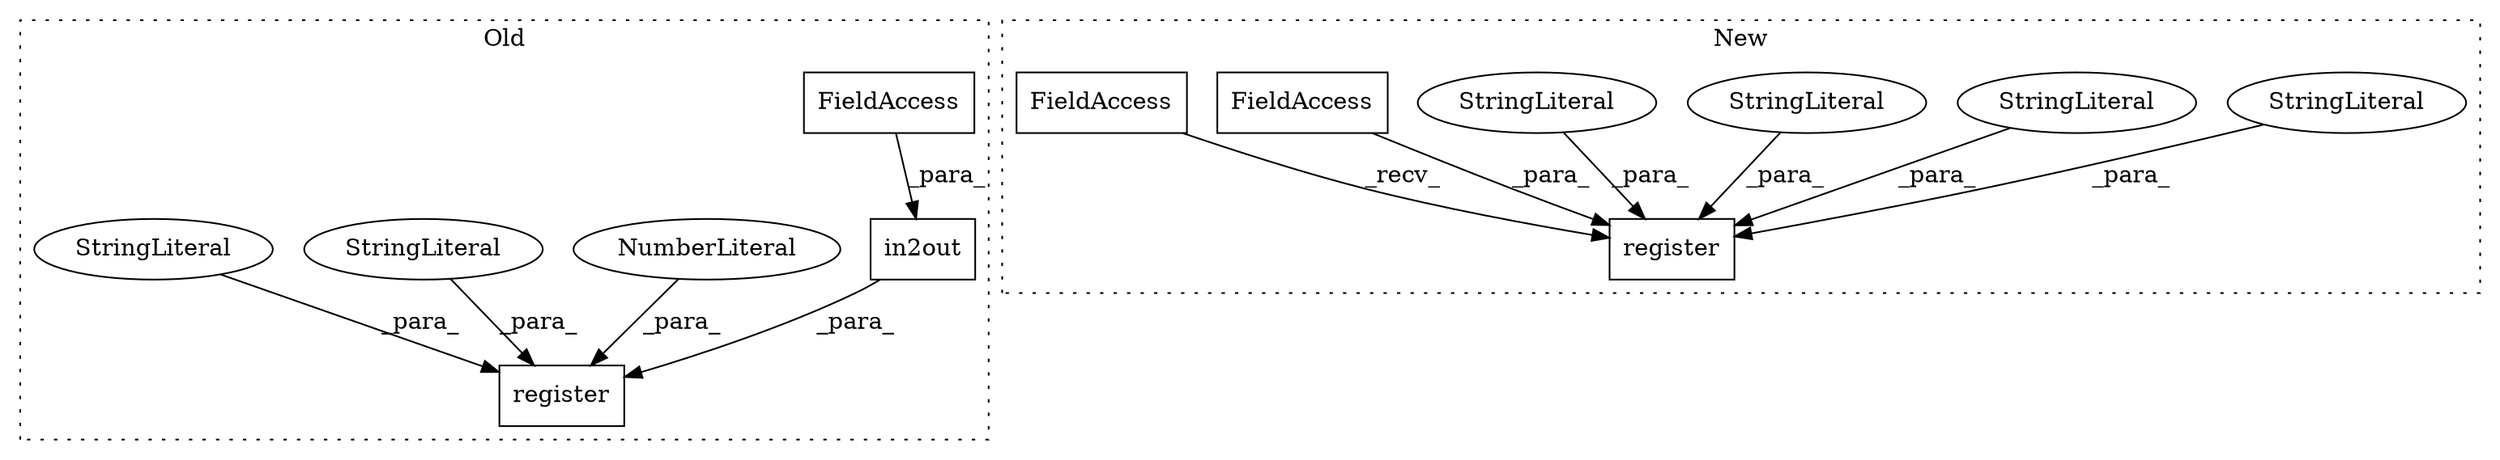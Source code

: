 digraph G {
subgraph cluster0 {
1 [label="in2out" a="32" s="61974,62022" l="7,1" shape="box"];
3 [label="FieldAccess" a="22" s="61981" l="22" shape="box"];
8 [label="register" a="32" s="62035,62108" l="9,1" shape="box"];
9 [label="NumberLiteral" a="34" s="62085" l="4" shape="ellipse"];
10 [label="StringLiteral" a="45" s="62090" l="18" shape="ellipse"];
11 [label="StringLiteral" a="45" s="62044" l="23" shape="ellipse"];
label = "Old";
style="dotted";
}
subgraph cluster1 {
2 [label="register" a="32" s="57293,57364" l="9,1" shape="box"];
4 [label="StringLiteral" a="45" s="57326" l="10" shape="ellipse"];
5 [label="StringLiteral" a="45" s="57302" l="16" shape="ellipse"];
6 [label="StringLiteral" a="45" s="57337" l="14" shape="ellipse"];
7 [label="StringLiteral" a="45" s="57352" l="10" shape="ellipse"];
12 [label="FieldAccess" a="22" s="57319" l="6" shape="box"];
13 [label="FieldAccess" a="22" s="57285" l="7" shape="box"];
label = "New";
style="dotted";
}
1 -> 8 [label="_para_"];
3 -> 1 [label="_para_"];
4 -> 2 [label="_para_"];
5 -> 2 [label="_para_"];
6 -> 2 [label="_para_"];
7 -> 2 [label="_para_"];
9 -> 8 [label="_para_"];
10 -> 8 [label="_para_"];
11 -> 8 [label="_para_"];
12 -> 2 [label="_para_"];
13 -> 2 [label="_recv_"];
}